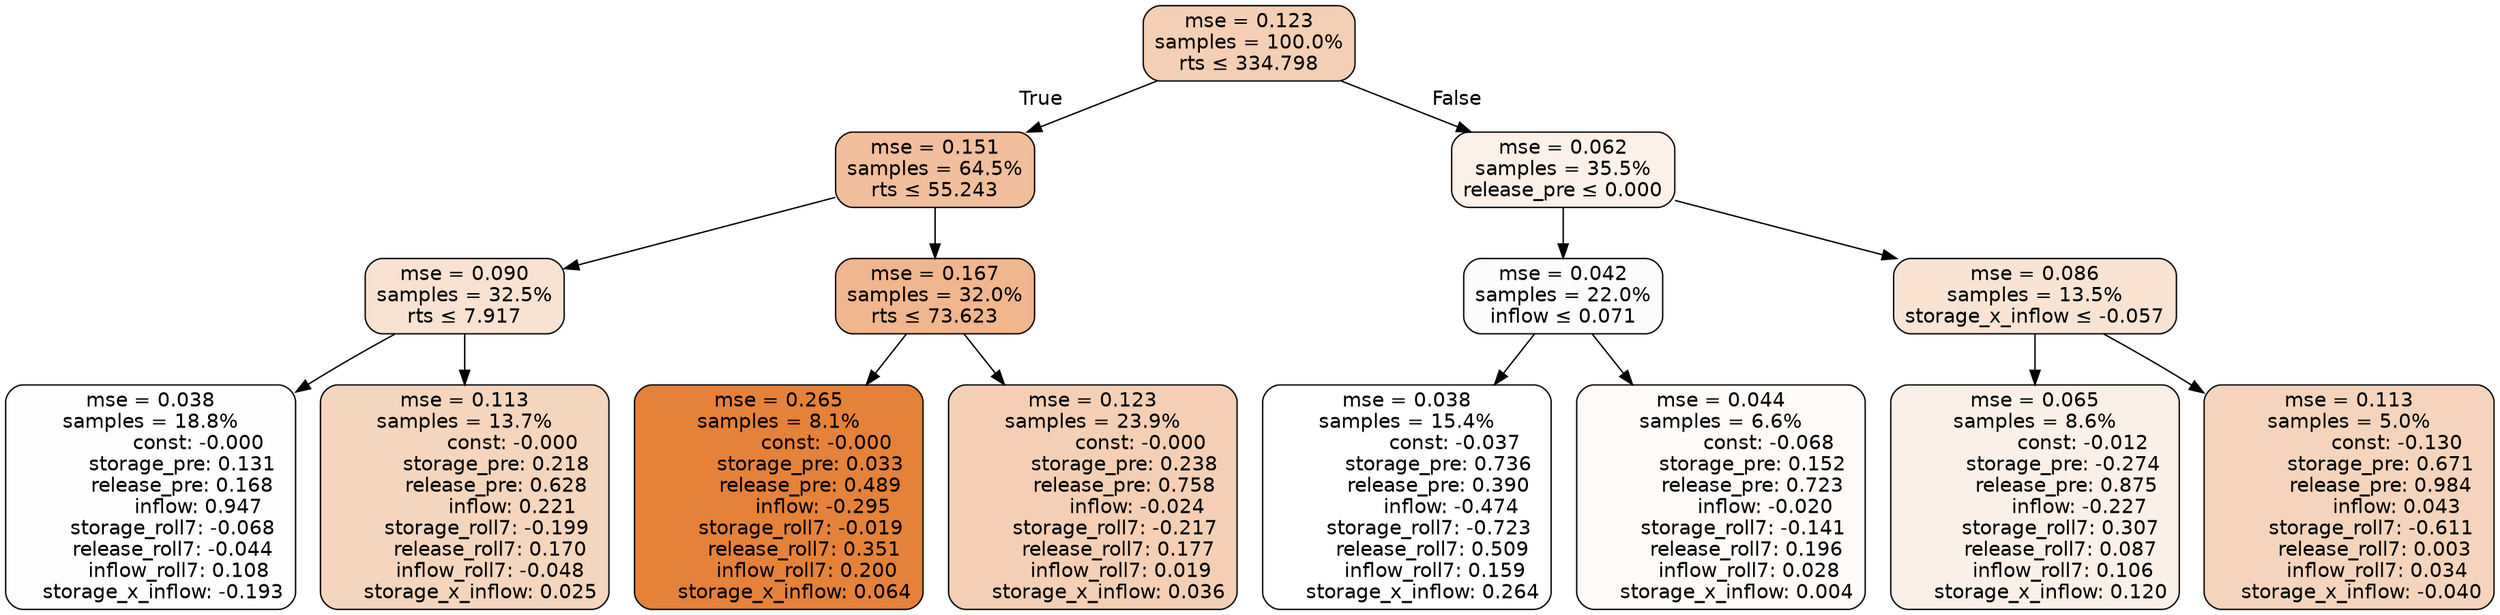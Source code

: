 digraph tree {
bgcolor="transparent"
node [shape=rectangle, style="filled, rounded", color="black", fontname=helvetica] ;
edge [fontname=helvetica] ;
	"0" [label="mse = 0.123
samples = 100.0%
rts &le; 334.798", fillcolor="#f5cfb4"]
	"1" [label="mse = 0.151
samples = 64.5%
rts &le; 55.243", fillcolor="#f1bf9b"]
	"2" [label="mse = 0.090
samples = 32.5%
rts &le; 7.917", fillcolor="#f9e2d1"]
	"3" [label="mse = 0.038
samples = 18.8%
               const: -0.000
          storage_pre: 0.131
          release_pre: 0.168
               inflow: 0.947
       storage_roll7: -0.068
       release_roll7: -0.044
         inflow_roll7: 0.108
    storage_x_inflow: -0.193", fillcolor="#fefefe"]
	"4" [label="mse = 0.113
samples = 13.7%
               const: -0.000
          storage_pre: 0.218
          release_pre: 0.628
               inflow: 0.221
       storage_roll7: -0.199
        release_roll7: 0.170
        inflow_roll7: -0.048
     storage_x_inflow: 0.025", fillcolor="#f6d5bd"]
	"5" [label="mse = 0.167
samples = 32.0%
rts &le; 73.623", fillcolor="#f0b68d"]
	"6" [label="mse = 0.265
samples = 8.1%
               const: -0.000
          storage_pre: 0.033
          release_pre: 0.489
              inflow: -0.295
       storage_roll7: -0.019
        release_roll7: 0.351
         inflow_roll7: 0.200
     storage_x_inflow: 0.064", fillcolor="#e58139"]
	"7" [label="mse = 0.123
samples = 23.9%
               const: -0.000
          storage_pre: 0.238
          release_pre: 0.758
              inflow: -0.024
       storage_roll7: -0.217
        release_roll7: 0.177
         inflow_roll7: 0.019
     storage_x_inflow: 0.036", fillcolor="#f5cfb4"]
	"8" [label="mse = 0.062
samples = 35.5%
release_pre &le; 0.000", fillcolor="#fcf1e9"]
	"9" [label="mse = 0.042
samples = 22.0%
inflow &le; 0.071", fillcolor="#fefcfb"]
	"10" [label="mse = 0.038
samples = 15.4%
               const: -0.037
          storage_pre: 0.736
          release_pre: 0.390
              inflow: -0.474
       storage_roll7: -0.723
        release_roll7: 0.509
         inflow_roll7: 0.159
     storage_x_inflow: 0.264", fillcolor="#ffffff"]
	"11" [label="mse = 0.044
samples = 6.6%
               const: -0.068
          storage_pre: 0.152
          release_pre: 0.723
              inflow: -0.020
       storage_roll7: -0.141
        release_roll7: 0.196
         inflow_roll7: 0.028
     storage_x_inflow: 0.004", fillcolor="#fefbf9"]
	"12" [label="mse = 0.086
samples = 13.5%
storage_x_inflow &le; -0.057", fillcolor="#f9e4d4"]
	"13" [label="mse = 0.065
samples = 8.6%
               const: -0.012
         storage_pre: -0.274
          release_pre: 0.875
              inflow: -0.227
        storage_roll7: 0.307
        release_roll7: 0.087
         inflow_roll7: 0.106
     storage_x_inflow: 0.120", fillcolor="#fbf0e7"]
	"14" [label="mse = 0.113
samples = 5.0%
               const: -0.130
          storage_pre: 0.671
          release_pre: 0.984
               inflow: 0.043
       storage_roll7: -0.611
        release_roll7: 0.003
         inflow_roll7: 0.034
    storage_x_inflow: -0.040", fillcolor="#f6d4bc"]

	"0" -> "1" [labeldistance=2.5, labelangle=45, headlabel="True"]
	"1" -> "2"
	"2" -> "3"
	"2" -> "4"
	"1" -> "5"
	"5" -> "6"
	"5" -> "7"
	"0" -> "8" [labeldistance=2.5, labelangle=-45, headlabel="False"]
	"8" -> "9"
	"9" -> "10"
	"9" -> "11"
	"8" -> "12"
	"12" -> "13"
	"12" -> "14"
}